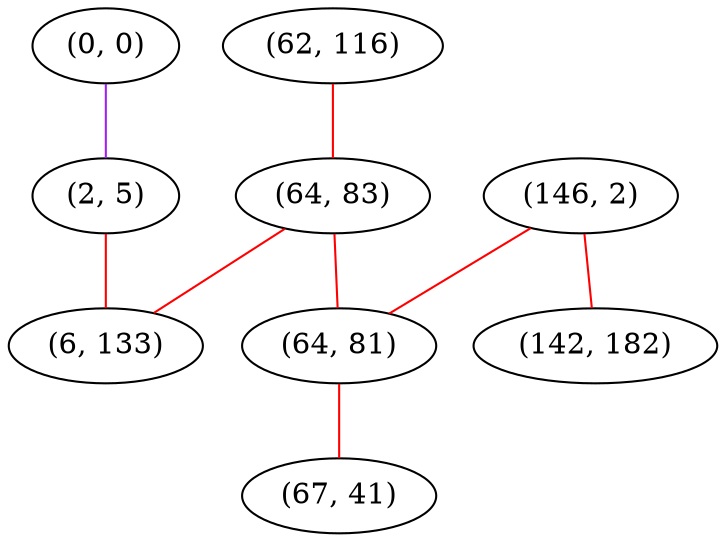 graph "" {
"(0, 0)";
"(146, 2)";
"(62, 116)";
"(64, 83)";
"(64, 81)";
"(67, 41)";
"(2, 5)";
"(6, 133)";
"(142, 182)";
"(0, 0)" -- "(2, 5)"  [color=purple, key=0, weight=4];
"(146, 2)" -- "(64, 81)"  [color=red, key=0, weight=1];
"(146, 2)" -- "(142, 182)"  [color=red, key=0, weight=1];
"(62, 116)" -- "(64, 83)"  [color=red, key=0, weight=1];
"(64, 83)" -- "(64, 81)"  [color=red, key=0, weight=1];
"(64, 83)" -- "(6, 133)"  [color=red, key=0, weight=1];
"(64, 81)" -- "(67, 41)"  [color=red, key=0, weight=1];
"(2, 5)" -- "(6, 133)"  [color=red, key=0, weight=1];
}
